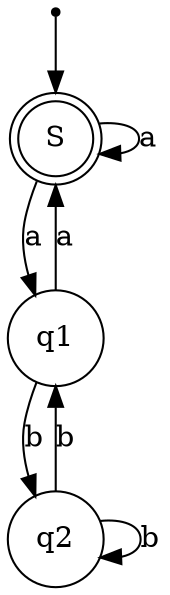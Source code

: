 digraph finite_state_machine {

    node [shape = doublecircle]; S;
    node [shape = point ]; qi;

    node [shape = circle];
    qi -> S;
    S  -> q1 [ label = "a" ];
    S  -> S  [ label = "a" ];
    q1 -> S  [ label = "a" ];
    q1 -> q2 [ label = "b" ];
    q2 -> q1 [ label = "b" ];
    q2 -> q2 [ label = "b" ];
}
